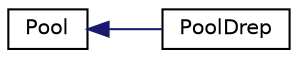 digraph "Graphical Class Hierarchy"
{
  edge [fontname="Helvetica",fontsize="10",labelfontname="Helvetica",labelfontsize="10"];
  node [fontname="Helvetica",fontsize="10",shape=record];
  rankdir="LR";
  Node0 [label="Pool",height=0.2,width=0.4,color="black", fillcolor="white", style="filled",URL="$class_pool.html",tooltip="class containing all the alleles "];
  Node0 -> Node1 [dir="back",color="midnightblue",fontsize="10",style="solid",fontname="Helvetica"];
  Node1 [label="PoolDrep",height=0.2,width=0.4,color="black", fillcolor="white", style="filled",URL="$class_pool_drep.html",tooltip="generator class PoolDrep "];
}
